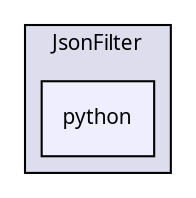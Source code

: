 digraph G {
  compound=true
  node [ fontsize=10, fontname="FreeSans.ttf"];
  edge [ labelfontsize=9, labelfontname="FreeSans.ttf"];
  subgraph clusterdir_a9ea7eddf5bbf59d61c210637812e401 {
    graph [ bgcolor="#ddddee", pencolor="black", label="JsonFilter" fontname="FreeSans.ttf", fontsize=10, URL="dir_a9ea7eddf5bbf59d61c210637812e401.html"]
  dir_bfe9f42cb454752ee77329df50928b38 [shape=box, label="python", style="filled", fillcolor="#eeeeff", pencolor="black", URL="dir_bfe9f42cb454752ee77329df50928b38.html"];
  }
}

